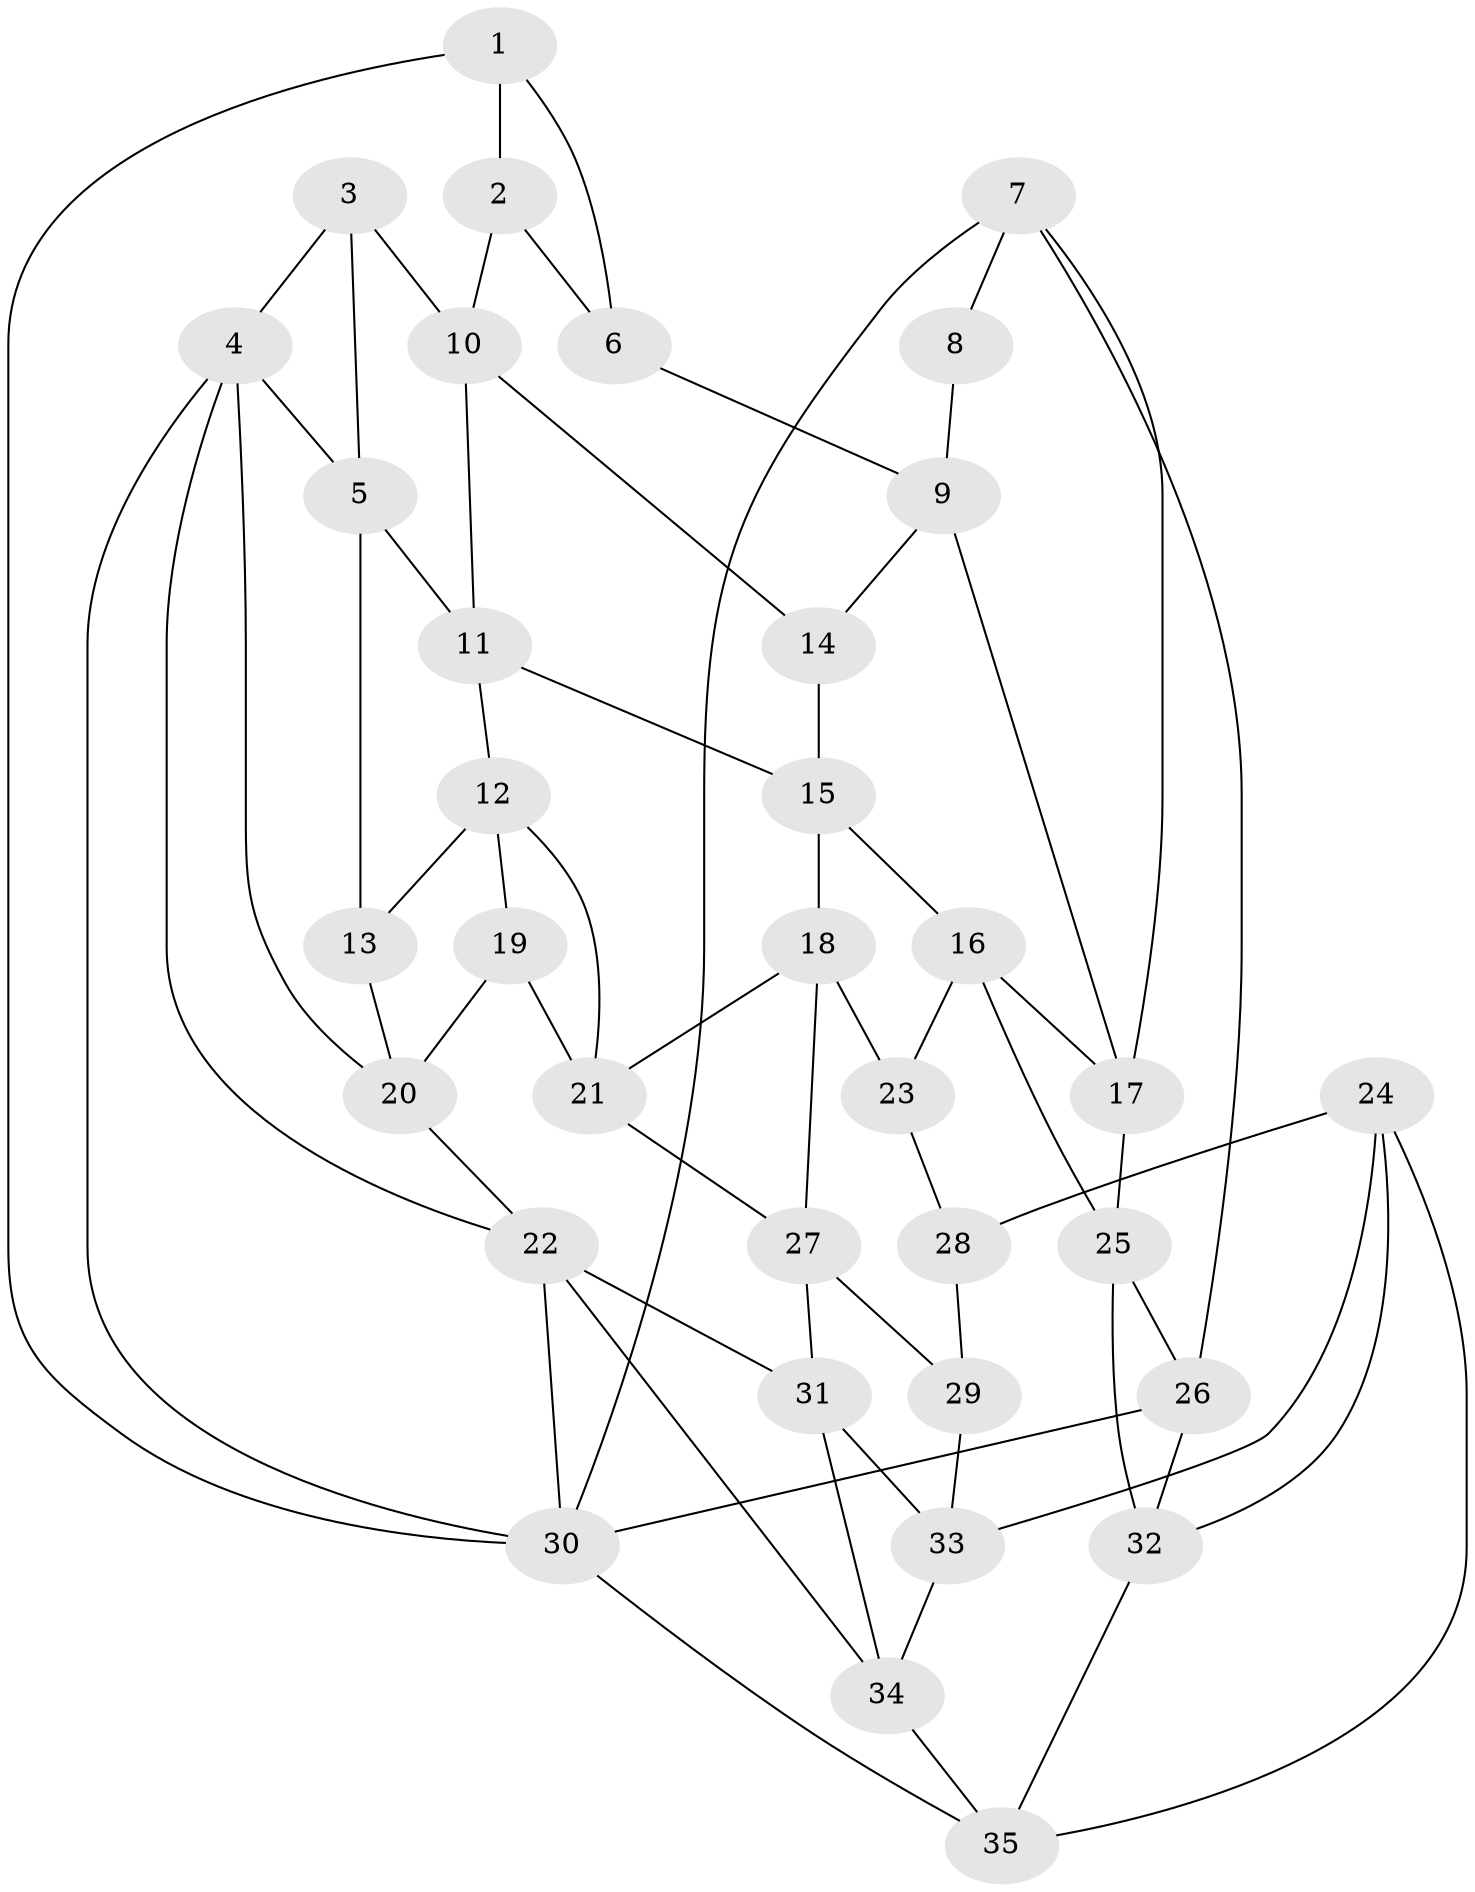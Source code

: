 // original degree distribution, {3: 0.04285714285714286, 6: 0.2, 5: 0.5571428571428572, 4: 0.2}
// Generated by graph-tools (version 1.1) at 2025/51/03/09/25 03:51:06]
// undirected, 35 vertices, 66 edges
graph export_dot {
graph [start="1"]
  node [color=gray90,style=filled];
  1;
  2;
  3;
  4;
  5;
  6;
  7;
  8;
  9;
  10;
  11;
  12;
  13;
  14;
  15;
  16;
  17;
  18;
  19;
  20;
  21;
  22;
  23;
  24;
  25;
  26;
  27;
  28;
  29;
  30;
  31;
  32;
  33;
  34;
  35;
  1 -- 2 [weight=1.0];
  1 -- 6 [weight=1.0];
  1 -- 30 [weight=1.0];
  2 -- 6 [weight=1.0];
  2 -- 10 [weight=1.0];
  3 -- 4 [weight=1.0];
  3 -- 5 [weight=1.0];
  3 -- 10 [weight=1.0];
  4 -- 5 [weight=1.0];
  4 -- 20 [weight=1.0];
  4 -- 22 [weight=1.0];
  4 -- 30 [weight=1.0];
  5 -- 11 [weight=1.0];
  5 -- 13 [weight=1.0];
  6 -- 9 [weight=1.0];
  7 -- 8 [weight=1.0];
  7 -- 17 [weight=1.0];
  7 -- 26 [weight=1.0];
  7 -- 30 [weight=1.0];
  8 -- 9 [weight=1.0];
  9 -- 14 [weight=1.0];
  9 -- 17 [weight=1.0];
  10 -- 11 [weight=1.0];
  10 -- 14 [weight=1.0];
  11 -- 12 [weight=1.0];
  11 -- 15 [weight=1.0];
  12 -- 13 [weight=1.0];
  12 -- 19 [weight=1.0];
  12 -- 21 [weight=1.0];
  13 -- 20 [weight=1.0];
  14 -- 15 [weight=1.0];
  15 -- 16 [weight=1.0];
  15 -- 18 [weight=1.0];
  16 -- 17 [weight=1.0];
  16 -- 23 [weight=1.0];
  16 -- 25 [weight=1.0];
  17 -- 25 [weight=1.0];
  18 -- 21 [weight=1.0];
  18 -- 23 [weight=1.0];
  18 -- 27 [weight=1.0];
  19 -- 20 [weight=1.0];
  19 -- 21 [weight=1.0];
  20 -- 22 [weight=1.0];
  21 -- 27 [weight=1.0];
  22 -- 30 [weight=1.0];
  22 -- 31 [weight=1.0];
  22 -- 34 [weight=1.0];
  23 -- 28 [weight=2.0];
  24 -- 28 [weight=1.0];
  24 -- 32 [weight=1.0];
  24 -- 33 [weight=1.0];
  24 -- 35 [weight=1.0];
  25 -- 26 [weight=1.0];
  25 -- 32 [weight=1.0];
  26 -- 30 [weight=1.0];
  26 -- 32 [weight=1.0];
  27 -- 29 [weight=1.0];
  27 -- 31 [weight=1.0];
  28 -- 29 [weight=1.0];
  29 -- 33 [weight=1.0];
  30 -- 35 [weight=1.0];
  31 -- 33 [weight=1.0];
  31 -- 34 [weight=1.0];
  32 -- 35 [weight=1.0];
  33 -- 34 [weight=1.0];
  34 -- 35 [weight=1.0];
}
